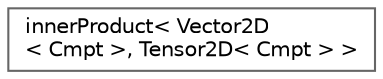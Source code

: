 digraph "Graphical Class Hierarchy"
{
 // LATEX_PDF_SIZE
  bgcolor="transparent";
  edge [fontname=Helvetica,fontsize=10,labelfontname=Helvetica,labelfontsize=10];
  node [fontname=Helvetica,fontsize=10,shape=box,height=0.2,width=0.4];
  rankdir="LR";
  Node0 [id="Node000000",label="innerProduct\< Vector2D\l\< Cmpt \>, Tensor2D\< Cmpt \> \>",height=0.2,width=0.4,color="grey40", fillcolor="white", style="filled",URL="$classFoam_1_1innerProduct_3_01Vector2D_3_01Cmpt_01_4_00_01Tensor2D_3_01Cmpt_01_4_01_4.html",tooltip=" "];
}

